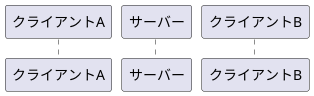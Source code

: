 @startuml
'https://plantuml.com/sequence-diagram

participant クライアントA
participant サーバー
participant クライアントB



@enduml